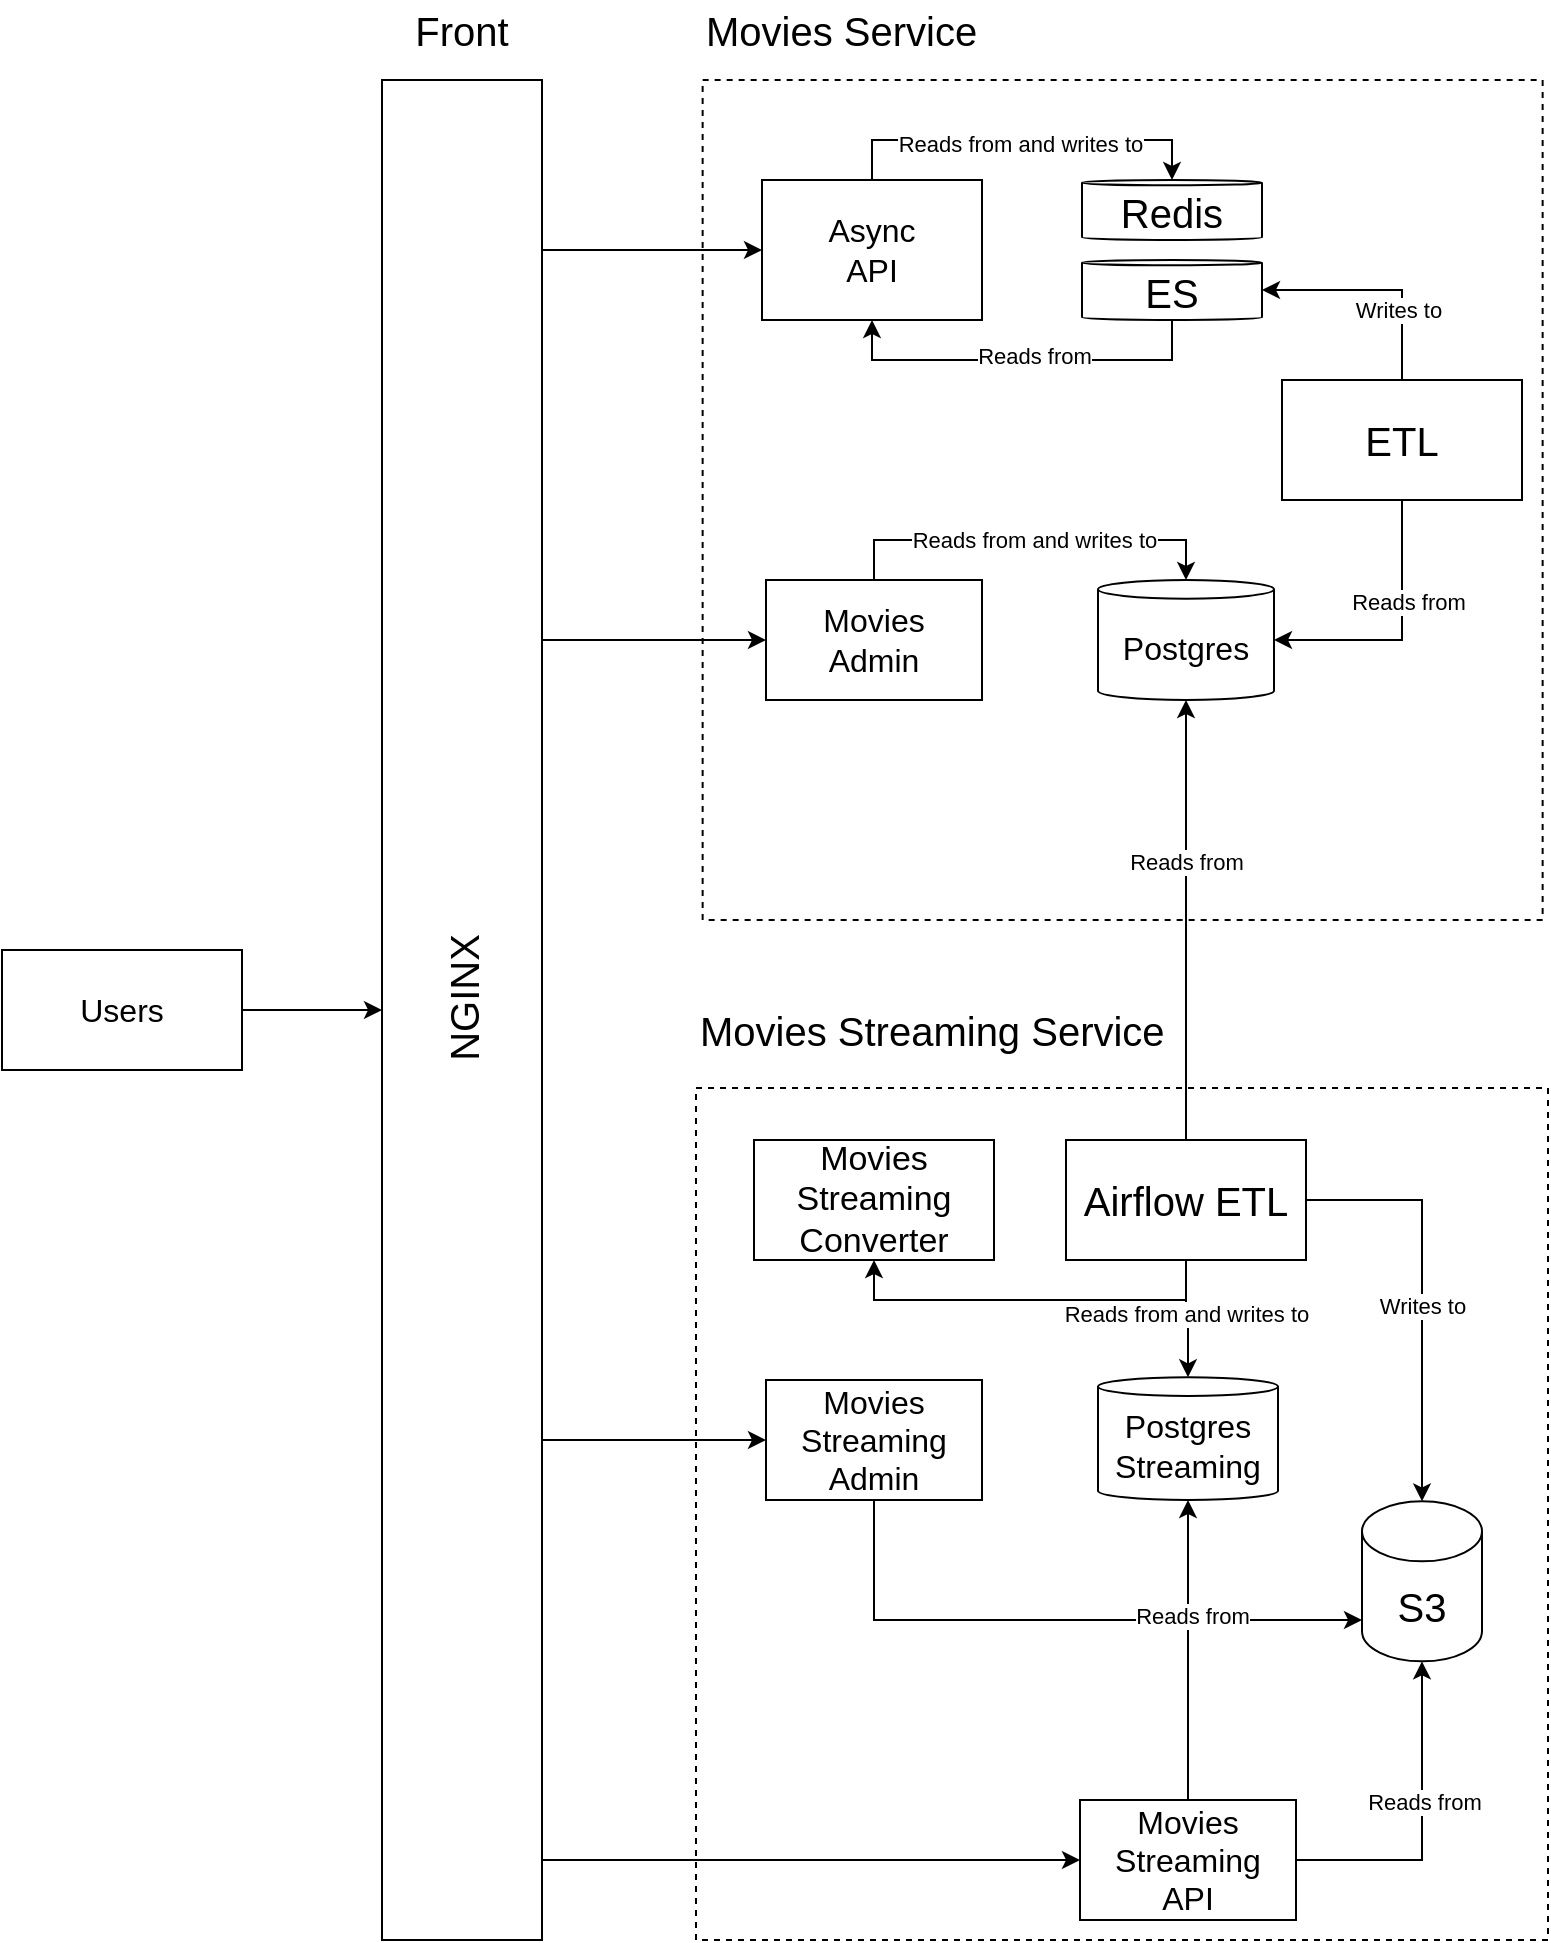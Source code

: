 <mxfile version="17.4.2" type="device"><diagram id="A_Eq3WMD4v_NO5LeThAN" name="Page-1"><mxGraphModel dx="946" dy="649" grid="1" gridSize="10" guides="1" tooltips="1" connect="1" arrows="1" fold="1" page="1" pageScale="1" pageWidth="827" pageHeight="1169" math="0" shadow="0"><root><mxCell id="0"/><mxCell id="1" parent="0"/><mxCell id="BfVSFISK5LA5vTMUNYW0-1" value="" style="whiteSpace=wrap;html=1;aspect=fixed;fillColor=none;dashed=1;" vertex="1" parent="1"><mxGeometry x="400.32" y="80" width="420" height="420" as="geometry"/></mxCell><mxCell id="BfVSFISK5LA5vTMUNYW0-2" value="" style="whiteSpace=wrap;html=1;aspect=fixed;dashed=1;fillColor=none;" vertex="1" parent="1"><mxGeometry x="397" y="584" width="426" height="426" as="geometry"/></mxCell><mxCell id="BfVSFISK5LA5vTMUNYW0-3" value="&lt;font style=&quot;font-size: 20px&quot;&gt;Movies Streaming Service&lt;/font&gt;" style="text;html=1;strokeColor=none;fillColor=none;align=left;verticalAlign=middle;whiteSpace=wrap;rounded=0;" vertex="1" parent="1"><mxGeometry x="397" y="540" width="240" height="30" as="geometry"/></mxCell><mxCell id="BfVSFISK5LA5vTMUNYW0-5" value="&lt;font style=&quot;font-size: 20px&quot;&gt;Movies Service&lt;/font&gt;" style="text;html=1;strokeColor=none;fillColor=none;align=left;verticalAlign=middle;whiteSpace=wrap;rounded=0;strokeWidth=7;" vertex="1" parent="1"><mxGeometry x="400" y="40" width="230" height="30" as="geometry"/></mxCell><mxCell id="BfVSFISK5LA5vTMUNYW0-6" value="" style="rounded=0;whiteSpace=wrap;html=1;" vertex="1" parent="1"><mxGeometry x="240" y="80" width="80" height="930" as="geometry"/></mxCell><mxCell id="BfVSFISK5LA5vTMUNYW0-9" value="&lt;font style=&quot;font-size: 20px&quot;&gt;NGINX&lt;/font&gt;" style="text;html=1;strokeColor=none;fillColor=none;align=center;verticalAlign=middle;whiteSpace=wrap;rounded=0;rotation=-90;" vertex="1" parent="1"><mxGeometry x="-163.75" y="513.75" width="887.5" height="50" as="geometry"/></mxCell><mxCell id="BfVSFISK5LA5vTMUNYW0-12" value="" style="edgeStyle=orthogonalEdgeStyle;rounded=0;orthogonalLoop=1;jettySize=auto;html=1;fontSize=16;" edge="1" parent="1" source="BfVSFISK5LA5vTMUNYW0-10" target="BfVSFISK5LA5vTMUNYW0-6"><mxGeometry relative="1" as="geometry"/></mxCell><mxCell id="BfVSFISK5LA5vTMUNYW0-10" value="Users" style="rounded=0;whiteSpace=wrap;html=1;fontSize=16;strokeWidth=1;strokeColor=default;" vertex="1" parent="1"><mxGeometry x="50" y="515" width="120" height="60" as="geometry"/></mxCell><mxCell id="BfVSFISK5LA5vTMUNYW0-85" style="edgeStyle=orthogonalEdgeStyle;rounded=0;orthogonalLoop=1;jettySize=auto;html=1;exitX=0.5;exitY=0;exitDx=0;exitDy=0;entryX=0.5;entryY=0;entryDx=0;entryDy=0;entryPerimeter=0;fontSize=20;" edge="1" parent="1" source="BfVSFISK5LA5vTMUNYW0-13" target="BfVSFISK5LA5vTMUNYW0-19"><mxGeometry relative="1" as="geometry"/></mxCell><mxCell id="BfVSFISK5LA5vTMUNYW0-103" value="Reads from and writes to" style="edgeLabel;html=1;align=center;verticalAlign=middle;resizable=0;points=[];fontSize=11;" vertex="1" connectable="0" parent="BfVSFISK5LA5vTMUNYW0-85"><mxGeometry x="-0.167" relative="1" as="geometry"><mxPoint x="18" as="offset"/></mxGeometry></mxCell><mxCell id="BfVSFISK5LA5vTMUNYW0-13" value="Movies&lt;br&gt;Admin" style="rounded=0;whiteSpace=wrap;html=1;fontSize=16;strokeColor=default;strokeWidth=1;" vertex="1" parent="1"><mxGeometry x="432" y="330" width="108" height="60" as="geometry"/></mxCell><mxCell id="BfVSFISK5LA5vTMUNYW0-97" style="edgeStyle=orthogonalEdgeStyle;rounded=0;orthogonalLoop=1;jettySize=auto;html=1;exitX=0.5;exitY=0;exitDx=0;exitDy=0;entryX=0.5;entryY=0;entryDx=0;entryDy=0;entryPerimeter=0;fontSize=20;" edge="1" parent="1" source="BfVSFISK5LA5vTMUNYW0-14" target="BfVSFISK5LA5vTMUNYW0-30"><mxGeometry relative="1" as="geometry"/></mxCell><mxCell id="BfVSFISK5LA5vTMUNYW0-98" value="&lt;div&gt;&lt;span style=&quot;font-size: 11px&quot;&gt;Reads from and &lt;/span&gt;&lt;span style=&quot;font-size: 11px&quot;&gt;writes to&lt;/span&gt;&lt;/div&gt;" style="edgeLabel;html=1;align=center;verticalAlign=middle;resizable=0;points=[];fontSize=20;" vertex="1" connectable="0" parent="BfVSFISK5LA5vTMUNYW0-97"><mxGeometry x="-0.167" y="2" relative="1" as="geometry"><mxPoint x="15" as="offset"/></mxGeometry></mxCell><mxCell id="BfVSFISK5LA5vTMUNYW0-14" value="Async&lt;br&gt;API" style="rounded=0;whiteSpace=wrap;html=1;fontSize=16;strokeColor=default;strokeWidth=1;" vertex="1" parent="1"><mxGeometry x="430" y="130" width="110" height="70" as="geometry"/></mxCell><mxCell id="BfVSFISK5LA5vTMUNYW0-16" value="" style="endArrow=classic;html=1;rounded=0;fontSize=16;entryX=0;entryY=0.5;entryDx=0;entryDy=0;" edge="1" parent="1" target="BfVSFISK5LA5vTMUNYW0-13"><mxGeometry width="50" height="50" relative="1" as="geometry"><mxPoint x="320" y="360" as="sourcePoint"/><mxPoint x="810.32" y="670" as="targetPoint"/></mxGeometry></mxCell><mxCell id="BfVSFISK5LA5vTMUNYW0-17" value="" style="endArrow=classic;html=1;rounded=0;fontSize=16;entryX=0;entryY=0.5;entryDx=0;entryDy=0;" edge="1" parent="1" target="BfVSFISK5LA5vTMUNYW0-14"><mxGeometry width="50" height="50" relative="1" as="geometry"><mxPoint x="320" y="165" as="sourcePoint"/><mxPoint x="418.32" y="169.59" as="targetPoint"/></mxGeometry></mxCell><mxCell id="BfVSFISK5LA5vTMUNYW0-19" value="Postgres" style="shape=cylinder3;whiteSpace=wrap;html=1;boundedLbl=1;backgroundOutline=1;size=4.667;fontSize=16;strokeColor=default;strokeWidth=1;fillColor=default;" vertex="1" parent="1"><mxGeometry x="598" y="330" width="88" height="60" as="geometry"/></mxCell><mxCell id="BfVSFISK5LA5vTMUNYW0-78" style="edgeStyle=orthogonalEdgeStyle;rounded=0;orthogonalLoop=1;jettySize=auto;html=1;exitX=0.5;exitY=1;exitDx=0;exitDy=0;exitPerimeter=0;entryX=0.5;entryY=1;entryDx=0;entryDy=0;fontSize=20;" edge="1" parent="1" source="BfVSFISK5LA5vTMUNYW0-29" target="BfVSFISK5LA5vTMUNYW0-14"><mxGeometry relative="1" as="geometry"/></mxCell><mxCell id="BfVSFISK5LA5vTMUNYW0-99" value="Reads from" style="edgeLabel;html=1;align=center;verticalAlign=middle;resizable=0;points=[];fontSize=11;" vertex="1" connectable="0" parent="BfVSFISK5LA5vTMUNYW0-78"><mxGeometry x="0.168" y="-2" relative="1" as="geometry"><mxPoint x="22" as="offset"/></mxGeometry></mxCell><mxCell id="BfVSFISK5LA5vTMUNYW0-29" value="ES" style="shape=cylinder3;whiteSpace=wrap;html=1;boundedLbl=1;backgroundOutline=1;size=1.333;fontSize=20;strokeColor=default;strokeWidth=1;fillColor=default;" vertex="1" parent="1"><mxGeometry x="590" y="170" width="90" height="30" as="geometry"/></mxCell><mxCell id="BfVSFISK5LA5vTMUNYW0-30" value="&lt;font style=&quot;font-size: 20px&quot;&gt;Redis&lt;/font&gt;" style="shape=cylinder3;whiteSpace=wrap;html=1;boundedLbl=1;backgroundOutline=1;size=1.333;fontSize=20;strokeColor=default;strokeWidth=1;fillColor=default;" vertex="1" parent="1"><mxGeometry x="590" y="130" width="90" height="30" as="geometry"/></mxCell><mxCell id="BfVSFISK5LA5vTMUNYW0-79" style="edgeStyle=orthogonalEdgeStyle;rounded=0;orthogonalLoop=1;jettySize=auto;html=1;exitX=0.5;exitY=0;exitDx=0;exitDy=0;entryX=1;entryY=0.5;entryDx=0;entryDy=0;entryPerimeter=0;fontSize=20;" edge="1" parent="1" source="BfVSFISK5LA5vTMUNYW0-40" target="BfVSFISK5LA5vTMUNYW0-29"><mxGeometry relative="1" as="geometry"/></mxCell><mxCell id="BfVSFISK5LA5vTMUNYW0-100" value="Writes to" style="edgeLabel;html=1;align=center;verticalAlign=middle;resizable=0;points=[];fontSize=11;" vertex="1" connectable="0" parent="BfVSFISK5LA5vTMUNYW0-79"><mxGeometry x="-0.391" y="2" relative="1" as="geometry"><mxPoint as="offset"/></mxGeometry></mxCell><mxCell id="BfVSFISK5LA5vTMUNYW0-101" style="edgeStyle=orthogonalEdgeStyle;rounded=0;orthogonalLoop=1;jettySize=auto;html=1;exitX=0.5;exitY=1;exitDx=0;exitDy=0;entryX=1;entryY=0.5;entryDx=0;entryDy=0;entryPerimeter=0;fontSize=11;" edge="1" parent="1" source="BfVSFISK5LA5vTMUNYW0-40" target="BfVSFISK5LA5vTMUNYW0-19"><mxGeometry relative="1" as="geometry"/></mxCell><mxCell id="BfVSFISK5LA5vTMUNYW0-102" value="Reads from" style="edgeLabel;html=1;align=center;verticalAlign=middle;resizable=0;points=[];fontSize=11;" vertex="1" connectable="0" parent="BfVSFISK5LA5vTMUNYW0-101"><mxGeometry x="-0.24" y="3" relative="1" as="geometry"><mxPoint as="offset"/></mxGeometry></mxCell><mxCell id="BfVSFISK5LA5vTMUNYW0-40" value="ETL" style="rounded=0;whiteSpace=wrap;html=1;fontSize=20;strokeColor=default;strokeWidth=1;fillColor=default;" vertex="1" parent="1"><mxGeometry x="690" y="230" width="120" height="60" as="geometry"/></mxCell><mxCell id="BfVSFISK5LA5vTMUNYW0-113" style="edgeStyle=orthogonalEdgeStyle;rounded=0;orthogonalLoop=1;jettySize=auto;html=1;exitX=0.5;exitY=1;exitDx=0;exitDy=0;entryX=0;entryY=0.742;entryDx=0;entryDy=0;entryPerimeter=0;fontSize=11;" edge="1" parent="1" source="BfVSFISK5LA5vTMUNYW0-49" target="BfVSFISK5LA5vTMUNYW0-61"><mxGeometry relative="1" as="geometry"><Array as="points"><mxPoint x="486" y="850"/></Array></mxGeometry></mxCell><mxCell id="BfVSFISK5LA5vTMUNYW0-49" value="Movies Streaming&lt;br&gt;Admin" style="rounded=0;whiteSpace=wrap;html=1;fontSize=16;strokeColor=default;strokeWidth=1;" vertex="1" parent="1"><mxGeometry x="432" y="730" width="108" height="60" as="geometry"/></mxCell><mxCell id="BfVSFISK5LA5vTMUNYW0-50" value="" style="endArrow=classic;html=1;rounded=0;fontSize=16;entryX=0;entryY=0.5;entryDx=0;entryDy=0;" edge="1" parent="1" target="BfVSFISK5LA5vTMUNYW0-49"><mxGeometry width="50" height="50" relative="1" as="geometry"><mxPoint x="320.0" y="760" as="sourcePoint"/><mxPoint x="810.32" y="1070" as="targetPoint"/></mxGeometry></mxCell><mxCell id="BfVSFISK5LA5vTMUNYW0-52" value="Postgres Streaming" style="shape=cylinder3;whiteSpace=wrap;html=1;boundedLbl=1;backgroundOutline=1;size=4.667;fontSize=16;strokeColor=default;strokeWidth=1;fillColor=default;" vertex="1" parent="1"><mxGeometry x="598" y="728.64" width="90" height="61.36" as="geometry"/></mxCell><mxCell id="BfVSFISK5LA5vTMUNYW0-88" style="edgeStyle=orthogonalEdgeStyle;rounded=0;orthogonalLoop=1;jettySize=auto;html=1;exitX=1;exitY=0.5;exitDx=0;exitDy=0;fontSize=20;" edge="1" parent="1" source="BfVSFISK5LA5vTMUNYW0-53" target="BfVSFISK5LA5vTMUNYW0-61"><mxGeometry relative="1" as="geometry"/></mxCell><mxCell id="BfVSFISK5LA5vTMUNYW0-108" value="Writes to" style="edgeLabel;html=1;align=center;verticalAlign=middle;resizable=0;points=[];fontSize=11;" vertex="1" connectable="0" parent="BfVSFISK5LA5vTMUNYW0-88"><mxGeometry x="0.064" relative="1" as="geometry"><mxPoint as="offset"/></mxGeometry></mxCell><mxCell id="BfVSFISK5LA5vTMUNYW0-89" style="edgeStyle=orthogonalEdgeStyle;rounded=0;orthogonalLoop=1;jettySize=auto;html=1;exitX=0.5;exitY=1;exitDx=0;exitDy=0;entryX=0.5;entryY=0;entryDx=0;entryDy=0;entryPerimeter=0;fontSize=20;" edge="1" parent="1" source="BfVSFISK5LA5vTMUNYW0-53" target="BfVSFISK5LA5vTMUNYW0-52"><mxGeometry relative="1" as="geometry"/></mxCell><mxCell id="BfVSFISK5LA5vTMUNYW0-106" value="Reads from and writes to" style="edgeLabel;html=1;align=center;verticalAlign=middle;resizable=0;points=[];fontSize=11;" vertex="1" connectable="0" parent="BfVSFISK5LA5vTMUNYW0-89"><mxGeometry x="-0.108" relative="1" as="geometry"><mxPoint as="offset"/></mxGeometry></mxCell><mxCell id="BfVSFISK5LA5vTMUNYW0-104" style="edgeStyle=orthogonalEdgeStyle;rounded=0;orthogonalLoop=1;jettySize=auto;html=1;exitX=0.5;exitY=0;exitDx=0;exitDy=0;entryX=0.5;entryY=1;entryDx=0;entryDy=0;entryPerimeter=0;fontSize=11;" edge="1" parent="1" source="BfVSFISK5LA5vTMUNYW0-53" target="BfVSFISK5LA5vTMUNYW0-19"><mxGeometry relative="1" as="geometry"/></mxCell><mxCell id="BfVSFISK5LA5vTMUNYW0-105" value="Reads from" style="edgeLabel;html=1;align=center;verticalAlign=middle;resizable=0;points=[];fontSize=11;" vertex="1" connectable="0" parent="BfVSFISK5LA5vTMUNYW0-104"><mxGeometry x="0.264" relative="1" as="geometry"><mxPoint as="offset"/></mxGeometry></mxCell><mxCell id="BfVSFISK5LA5vTMUNYW0-118" style="edgeStyle=orthogonalEdgeStyle;rounded=0;orthogonalLoop=1;jettySize=auto;html=1;exitX=0.5;exitY=1;exitDx=0;exitDy=0;entryX=0.5;entryY=1;entryDx=0;entryDy=0;fontSize=17;" edge="1" parent="1" source="BfVSFISK5LA5vTMUNYW0-53" target="BfVSFISK5LA5vTMUNYW0-116"><mxGeometry relative="1" as="geometry"/></mxCell><mxCell id="BfVSFISK5LA5vTMUNYW0-53" value="Airflow ETL" style="rounded=0;whiteSpace=wrap;html=1;fontSize=20;strokeColor=default;strokeWidth=1;fillColor=default;" vertex="1" parent="1"><mxGeometry x="582" y="610" width="120" height="60" as="geometry"/></mxCell><mxCell id="BfVSFISK5LA5vTMUNYW0-109" style="edgeStyle=orthogonalEdgeStyle;rounded=0;orthogonalLoop=1;jettySize=auto;html=1;exitX=0.5;exitY=0;exitDx=0;exitDy=0;entryX=0.5;entryY=1;entryDx=0;entryDy=0;entryPerimeter=0;fontSize=11;" edge="1" parent="1" source="BfVSFISK5LA5vTMUNYW0-56" target="BfVSFISK5LA5vTMUNYW0-52"><mxGeometry relative="1" as="geometry"/></mxCell><mxCell id="BfVSFISK5LA5vTMUNYW0-110" value="Reads from" style="edgeLabel;html=1;align=center;verticalAlign=middle;resizable=0;points=[];fontSize=11;" vertex="1" connectable="0" parent="BfVSFISK5LA5vTMUNYW0-109"><mxGeometry x="0.227" y="-2" relative="1" as="geometry"><mxPoint as="offset"/></mxGeometry></mxCell><mxCell id="BfVSFISK5LA5vTMUNYW0-111" style="edgeStyle=orthogonalEdgeStyle;rounded=0;orthogonalLoop=1;jettySize=auto;html=1;exitX=1;exitY=0.5;exitDx=0;exitDy=0;entryX=0.5;entryY=1;entryDx=0;entryDy=0;entryPerimeter=0;fontSize=11;" edge="1" parent="1" source="BfVSFISK5LA5vTMUNYW0-56" target="BfVSFISK5LA5vTMUNYW0-61"><mxGeometry relative="1" as="geometry"/></mxCell><mxCell id="BfVSFISK5LA5vTMUNYW0-112" value="Reads from" style="edgeLabel;html=1;align=center;verticalAlign=middle;resizable=0;points=[];fontSize=11;" vertex="1" connectable="0" parent="BfVSFISK5LA5vTMUNYW0-111"><mxGeometry x="0.134" y="-1" relative="1" as="geometry"><mxPoint as="offset"/></mxGeometry></mxCell><mxCell id="BfVSFISK5LA5vTMUNYW0-56" value="Movies Streaming&lt;br&gt;API" style="rounded=0;whiteSpace=wrap;html=1;fontSize=16;strokeColor=default;strokeWidth=1;" vertex="1" parent="1"><mxGeometry x="589" y="940" width="108" height="60" as="geometry"/></mxCell><mxCell id="BfVSFISK5LA5vTMUNYW0-57" value="" style="endArrow=classic;html=1;rounded=0;fontSize=16;entryX=0;entryY=0.5;entryDx=0;entryDy=0;" edge="1" parent="1" target="BfVSFISK5LA5vTMUNYW0-56"><mxGeometry width="50" height="50" relative="1" as="geometry"><mxPoint x="320" y="970" as="sourcePoint"/><mxPoint x="810.32" y="1280" as="targetPoint"/></mxGeometry></mxCell><mxCell id="BfVSFISK5LA5vTMUNYW0-61" value="S3" style="shape=cylinder3;whiteSpace=wrap;html=1;boundedLbl=1;backgroundOutline=1;size=15;fontSize=20;strokeColor=default;strokeWidth=1;fillColor=default;" vertex="1" parent="1"><mxGeometry x="730" y="790.68" width="60" height="80" as="geometry"/></mxCell><mxCell id="BfVSFISK5LA5vTMUNYW0-115" value="&lt;font style=&quot;font-size: 20px&quot;&gt;Front&lt;/font&gt;" style="text;html=1;strokeColor=none;fillColor=none;align=center;verticalAlign=middle;whiteSpace=wrap;rounded=0;strokeWidth=7;" vertex="1" parent="1"><mxGeometry x="240" y="40" width="80" height="30" as="geometry"/></mxCell><mxCell id="BfVSFISK5LA5vTMUNYW0-116" value="&lt;font style=&quot;font-size: 17px&quot;&gt;Movies Streaming Converter&lt;/font&gt;" style="rounded=0;whiteSpace=wrap;html=1;fontSize=11;strokeColor=default;strokeWidth=1;fillColor=default;" vertex="1" parent="1"><mxGeometry x="426" y="610" width="120" height="60" as="geometry"/></mxCell></root></mxGraphModel></diagram></mxfile>